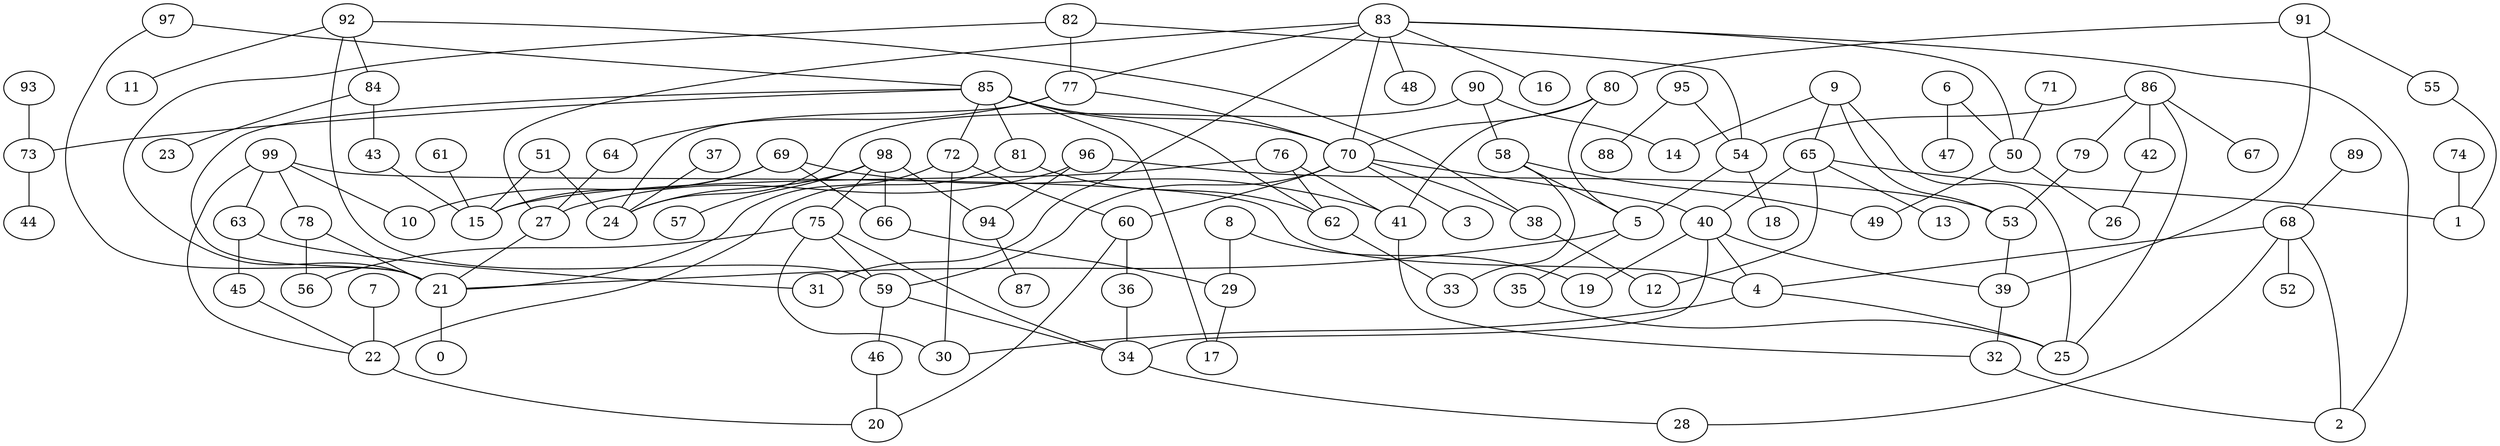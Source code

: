 digraph GG_graph {

subgraph G_graph {
edge [color = black]
"36" -> "34" [dir = none]
"97" -> "21" [dir = none]
"93" -> "73" [dir = none]
"51" -> "24" [dir = none]
"35" -> "25" [dir = none]
"8" -> "29" [dir = none]
"8" -> "19" [dir = none]
"91" -> "55" [dir = none]
"91" -> "39" [dir = none]
"42" -> "26" [dir = none]
"34" -> "28" [dir = none]
"9" -> "53" [dir = none]
"9" -> "65" [dir = none]
"6" -> "47" [dir = none]
"6" -> "50" [dir = none]
"39" -> "32" [dir = none]
"80" -> "5" [dir = none]
"80" -> "41" [dir = none]
"80" -> "70" [dir = none]
"73" -> "44" [dir = none]
"92" -> "11" [dir = none]
"92" -> "38" [dir = none]
"71" -> "50" [dir = none]
"54" -> "18" [dir = none]
"70" -> "59" [dir = none]
"70" -> "3" [dir = none]
"70" -> "38" [dir = none]
"70" -> "60" [dir = none]
"70" -> "40" [dir = none]
"77" -> "24" [dir = none]
"77" -> "70" [dir = none]
"83" -> "16" [dir = none]
"83" -> "50" [dir = none]
"83" -> "48" [dir = none]
"83" -> "27" [dir = none]
"83" -> "77" [dir = none]
"40" -> "19" [dir = none]
"40" -> "39" [dir = none]
"40" -> "34" [dir = none]
"40" -> "4" [dir = none]
"75" -> "56" [dir = none]
"75" -> "30" [dir = none]
"7" -> "22" [dir = none]
"65" -> "13" [dir = none]
"65" -> "12" [dir = none]
"65" -> "1" [dir = none]
"65" -> "40" [dir = none]
"72" -> "21" [dir = none]
"61" -> "15" [dir = none]
"59" -> "46" [dir = none]
"50" -> "49" [dir = none]
"82" -> "54" [dir = none]
"82" -> "77" [dir = none]
"98" -> "57" [dir = none]
"98" -> "94" [dir = none]
"98" -> "75" [dir = none]
"89" -> "68" [dir = none]
"21" -> "0" [dir = none]
"4" -> "25" [dir = none]
"4" -> "30" [dir = none]
"99" -> "78" [dir = none]
"99" -> "22" [dir = none]
"99" -> "10" [dir = none]
"99" -> "63" [dir = none]
"99" -> "4" [dir = none]
"84" -> "23" [dir = none]
"84" -> "43" [dir = none]
"58" -> "49" [dir = none]
"63" -> "45" [dir = none]
"63" -> "31" [dir = none]
"43" -> "15" [dir = none]
"96" -> "27" [dir = none]
"94" -> "87" [dir = none]
"86" -> "79" [dir = none]
"86" -> "42" [dir = none]
"86" -> "67" [dir = none]
"86" -> "54" [dir = none]
"62" -> "33" [dir = none]
"64" -> "27" [dir = none]
"76" -> "15" [dir = none]
"76" -> "62" [dir = none]
"76" -> "41" [dir = none]
"90" -> "14" [dir = none]
"90" -> "58" [dir = none]
"85" -> "17" [dir = none]
"85" -> "73" [dir = none]
"85" -> "72" [dir = none]
"85" -> "70" [dir = none]
"81" -> "62" [dir = none]
"95" -> "88" [dir = none]
"95" -> "54" [dir = none]
"69" -> "66" [dir = none]
"69" -> "41" [dir = none]
"37" -> "24" [dir = none]
"46" -> "20" [dir = none]
"68" -> "52" [dir = none]
"68" -> "2" [dir = none]
"68" -> "28" [dir = none]
"74" -> "1" [dir = none]
"59" -> "34" [dir = none]
"9" -> "25" [dir = none]
"41" -> "32" [dir = none]
"82" -> "21" [dir = none]
"55" -> "1" [dir = none]
"69" -> "10" [dir = none]
"29" -> "17" [dir = none]
"97" -> "85" [dir = none]
"75" -> "34" [dir = none]
"22" -> "20" [dir = none]
"58" -> "5" [dir = none]
"5" -> "35" [dir = none]
"27" -> "21" [dir = none]
"5" -> "21" [dir = none]
"53" -> "39" [dir = none]
"86" -> "25" [dir = none]
"66" -> "29" [dir = none]
"83" -> "31" [dir = none]
"50" -> "26" [dir = none]
"98" -> "66" [dir = none]
"78" -> "56" [dir = none]
"92" -> "84" [dir = none]
"85" -> "62" [dir = none]
"60" -> "36" [dir = none]
"81" -> "22" [dir = none]
"85" -> "21" [dir = none]
"38" -> "12" [dir = none]
"77" -> "64" [dir = none]
"54" -> "5" [dir = none]
"96" -> "53" [dir = none]
"83" -> "2" [dir = none]
"58" -> "33" [dir = none]
"45" -> "22" [dir = none]
"91" -> "80" [dir = none]
"75" -> "59" [dir = none]
"69" -> "15" [dir = none]
"96" -> "94" [dir = none]
"9" -> "14" [dir = none]
"90" -> "24" [dir = none]
"32" -> "2" [dir = none]
"72" -> "30" [dir = none]
"68" -> "4" [dir = none]
"60" -> "20" [dir = none]
"51" -> "15" [dir = none]
"92" -> "59" [dir = none]
"85" -> "81" [dir = none]
"83" -> "70" [dir = none]
"98" -> "24" [dir = none]
"79" -> "53" [dir = none]
"78" -> "21" [dir = none]
"72" -> "60" [dir = none]
}

}
